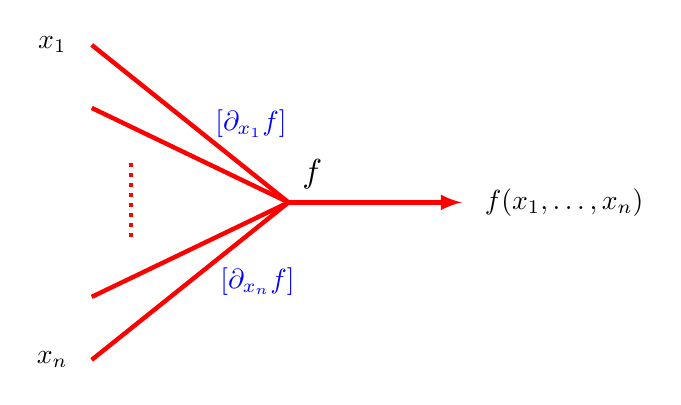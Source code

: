 \begin{tikzpicture}
\node at (0,2) {$x_1$};
% \node at (0,1.2) {$x_2$};
\node at (0,-2) {$x_n$};
\node at (6.5,0) {$f(x_1,\ldots,x_n)$};
\node[blue,left] at (3.1,1) {$[\partial_{x_1} f]$};
\node[blue,left] at (3.2,-1) {$[\partial_{x_n} f]$};
\draw[ultra thick,red]  (0.5,2) -- (3,0);
\draw[ultra thick,red] (0.5,-2) -- (3,0);
\draw[->,>=latex,ultra thick,red] (3,0) -- ++(2.2,0) node[pos=0,above right,black,scale=1.2]{$f$} ;

\draw[ultra thick,red]  (0.5,1.2) -- (3,0);
\draw[ultra thick,red]  (0.5,-1.2) -- (3,0);
\draw[ultra thick,red,dotted]  (1,0.5) -- (1,-0.5);
\end{tikzpicture}
